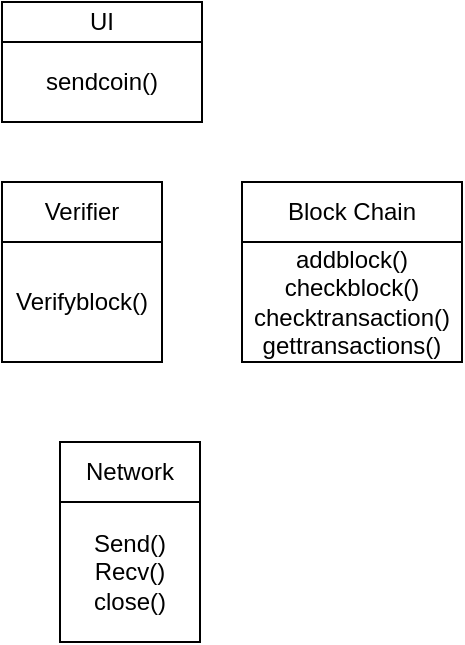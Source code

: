 <mxfile version="16.0.0" type="device"><diagram id="HJaaQMovumGHuKlv3gVE" name="Page-1"><mxGraphModel dx="494" dy="309" grid="1" gridSize="10" guides="1" tooltips="1" connect="1" arrows="1" fold="1" page="1" pageScale="1" pageWidth="827" pageHeight="1169" math="0" shadow="0"><root><mxCell id="0"/><mxCell id="1" parent="0"/><mxCell id="ITdHUIFq2ls4Qbm5g84P-1" value="Network" style="rounded=0;whiteSpace=wrap;html=1;" vertex="1" parent="1"><mxGeometry x="379" y="290" width="70" height="30" as="geometry"/></mxCell><mxCell id="ITdHUIFq2ls4Qbm5g84P-2" value="Send()&lt;br&gt;Recv()&lt;br&gt;close()" style="rounded=0;whiteSpace=wrap;html=1;" vertex="1" parent="1"><mxGeometry x="379" y="320" width="70" height="70" as="geometry"/></mxCell><mxCell id="ITdHUIFq2ls4Qbm5g84P-3" value="Block Chain" style="whiteSpace=wrap;html=1;" vertex="1" parent="1"><mxGeometry x="470" y="160" width="110" height="30" as="geometry"/></mxCell><mxCell id="ITdHUIFq2ls4Qbm5g84P-4" value="addblock()&lt;br&gt;checkblock()&lt;br&gt;checktransaction()&lt;br&gt;gettransactions()" style="rounded=0;whiteSpace=wrap;html=1;" vertex="1" parent="1"><mxGeometry x="470" y="190" width="110" height="60" as="geometry"/></mxCell><mxCell id="ITdHUIFq2ls4Qbm5g84P-5" value="Verifier" style="rounded=0;whiteSpace=wrap;html=1;" vertex="1" parent="1"><mxGeometry x="350" y="160" width="80" height="30" as="geometry"/></mxCell><mxCell id="ITdHUIFq2ls4Qbm5g84P-6" value="Verifyblock()" style="rounded=0;whiteSpace=wrap;html=1;" vertex="1" parent="1"><mxGeometry x="350" y="190" width="80" height="60" as="geometry"/></mxCell><mxCell id="ITdHUIFq2ls4Qbm5g84P-7" value="UI" style="rounded=0;whiteSpace=wrap;html=1;" vertex="1" parent="1"><mxGeometry x="350" y="70" width="100" height="20" as="geometry"/></mxCell><mxCell id="ITdHUIFq2ls4Qbm5g84P-8" value="sendcoin()" style="rounded=0;whiteSpace=wrap;html=1;" vertex="1" parent="1"><mxGeometry x="350" y="90" width="100" height="40" as="geometry"/></mxCell></root></mxGraphModel></diagram></mxfile>
